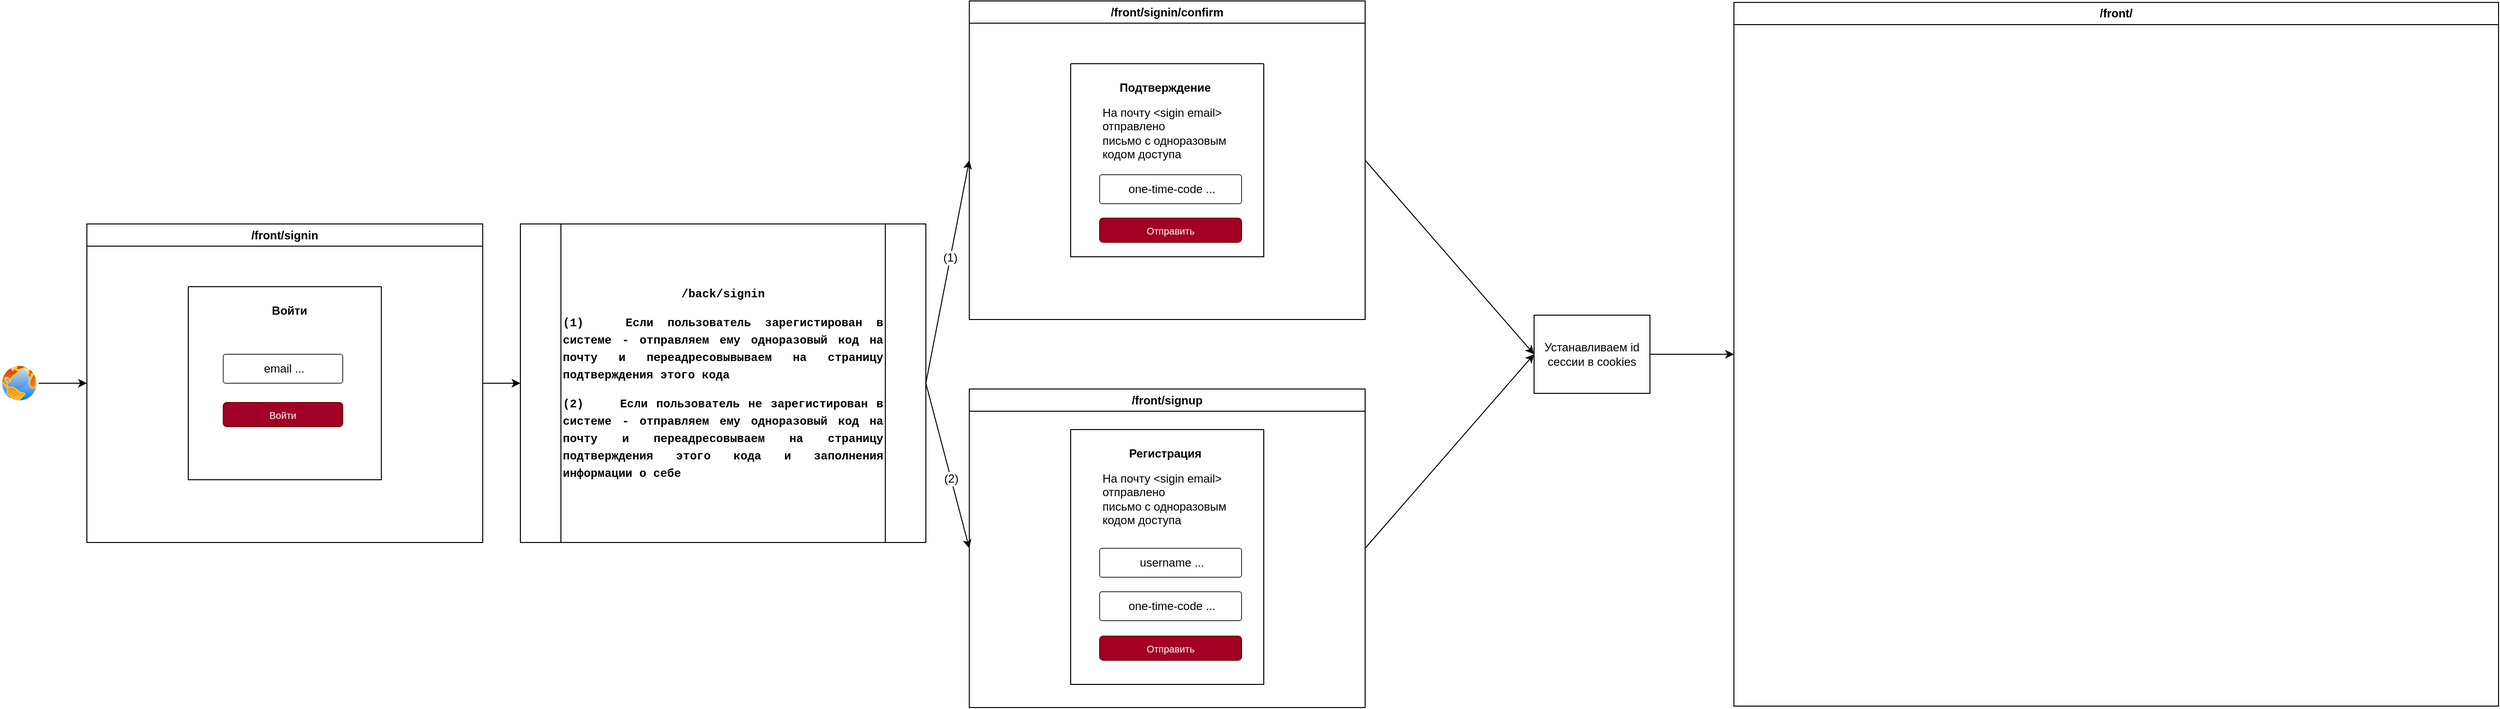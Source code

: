 <mxfile>
    <diagram id="_BOV__6qpsjE46C9OWkt" name="Страница 1">
        <mxGraphModel dx="1205" dy="1436" grid="1" gridSize="3" guides="1" tooltips="1" connect="1" arrows="1" fold="1" page="0" pageScale="1" pageWidth="827" pageHeight="1169" background="#ffffff" math="0" shadow="0">
            <root>
                <mxCell id="0"/>
                <mxCell id="1" parent="0"/>
                <mxCell id="4" style="edgeStyle=none;html=1;entryX=0;entryY=0.5;entryDx=0;entryDy=0;strokeColor=#000000;" edge="1" parent="1" source="2" target="3">
                    <mxGeometry relative="1" as="geometry"/>
                </mxCell>
                <mxCell id="2" value="" style="aspect=fixed;perimeter=ellipsePerimeter;html=1;align=center;shadow=0;dashed=0;spacingTop=3;image;image=img/lib/active_directory/internet_globe.svg;" vertex="1" parent="1">
                    <mxGeometry x="40" y="280" width="40" height="40" as="geometry"/>
                </mxCell>
                <mxCell id="14" style="edgeStyle=none;rounded=1;html=1;exitX=1;exitY=0.5;exitDx=0;exitDy=0;entryX=0;entryY=0.5;entryDx=0;entryDy=0;strokeColor=#000000;fontSize=12;fontColor=#000000;startArrow=none;startFill=0;" edge="1" parent="1" source="3" target="13">
                    <mxGeometry relative="1" as="geometry"/>
                </mxCell>
                <mxCell id="3" value="&lt;font color=&quot;#000000&quot;&gt;/front/signin&lt;/font&gt;" style="swimlane;whiteSpace=wrap;html=1;labelBorderColor=#FFFFFF;strokeColor=#000000;fillColor=#FFFFFF;" vertex="1" parent="1">
                    <mxGeometry x="130" y="135" width="410" height="330" as="geometry"/>
                </mxCell>
                <mxCell id="7" value="" style="swimlane;startSize=0;strokeColor=#000000;" vertex="1" parent="3">
                    <mxGeometry x="105" y="65" width="200" height="200" as="geometry"/>
                </mxCell>
                <mxCell id="8" value="&lt;b&gt;Войти&lt;/b&gt;" style="text;html=1;strokeColor=none;fillColor=none;align=center;verticalAlign=middle;whiteSpace=wrap;rounded=0;fontColor=#000000;" vertex="1" parent="7">
                    <mxGeometry x="40" y="10" width="130" height="30" as="geometry"/>
                </mxCell>
                <mxCell id="9" value="email ..." style="strokeWidth=1;html=1;shadow=0;dashed=0;shape=mxgraph.ios.iTextInput;strokeColor=#444444;buttonText=;fontSize=12;whiteSpace=wrap;align=center;fontColor=#000000;labelBackgroundColor=#FFFFFF;fillColor=#FFFFFF;spacingLeft=3;" vertex="1" parent="7">
                    <mxGeometry x="36.25" y="70" width="123.75" height="30" as="geometry"/>
                </mxCell>
                <mxCell id="10" value="Войти" style="rounded=1;html=1;shadow=0;dashed=0;whiteSpace=wrap;fontSize=10;fillColor=#a20025;align=center;strokeColor=#6F0000;fontColor=#ffffff;labelBackgroundColor=none;" vertex="1" parent="7">
                    <mxGeometry x="36.25" y="120" width="123.75" height="25" as="geometry"/>
                </mxCell>
                <mxCell id="20" style="edgeStyle=none;rounded=1;html=1;exitX=1;exitY=0.5;exitDx=0;exitDy=0;entryX=0;entryY=0.5;entryDx=0;entryDy=0;strokeColor=#000000;fontSize=12;fontColor=#000000;startArrow=none;startFill=0;" edge="1" parent="1" source="13" target="15">
                    <mxGeometry relative="1" as="geometry"/>
                </mxCell>
                <mxCell id="21" value="&lt;span style=&quot;background-color: rgb(255, 255, 255);&quot;&gt;(1)&lt;/span&gt;" style="edgeLabel;html=1;align=center;verticalAlign=middle;resizable=0;points=[];fontSize=12;fontColor=#000000;" vertex="1" connectable="0" parent="20">
                    <mxGeometry x="0.125" y="2" relative="1" as="geometry">
                        <mxPoint x="1" as="offset"/>
                    </mxGeometry>
                </mxCell>
                <mxCell id="31" style="edgeStyle=none;rounded=1;html=1;exitX=1;exitY=0.5;exitDx=0;exitDy=0;entryX=0;entryY=0.5;entryDx=0;entryDy=0;strokeColor=#000000;fontSize=12;fontColor=#000000;startArrow=none;startFill=0;" edge="1" parent="1" source="13" target="25">
                    <mxGeometry relative="1" as="geometry"/>
                </mxCell>
                <mxCell id="32" value="&lt;span style=&quot;background-color: rgb(255, 255, 255);&quot;&gt;(2)&lt;/span&gt;" style="edgeLabel;html=1;align=center;verticalAlign=middle;resizable=0;points=[];fontSize=12;fontColor=#000000;" vertex="1" connectable="0" parent="31">
                    <mxGeometry x="0.157" relative="1" as="geometry">
                        <mxPoint as="offset"/>
                    </mxGeometry>
                </mxCell>
                <mxCell id="13" value="&lt;p style=&quot;font-family: &amp;quot;space mono&amp;quot;, Menlo, Monaco, &amp;quot;Courier New&amp;quot;, monospace; line-height: 18px;&quot;&gt;&lt;span style=&quot;background-color: rgb(255, 255, 255);&quot;&gt;&lt;b&gt;/back/signin&lt;/b&gt;&lt;/span&gt;&lt;/p&gt;&lt;p style=&quot;text-align: justify; font-family: &amp;quot;space mono&amp;quot;, Menlo, Monaco, &amp;quot;Courier New&amp;quot;, monospace; line-height: 18px;&quot;&gt;&lt;span style=&quot;background-color: rgb(255, 255, 255);&quot;&gt;&lt;b&gt;(1)&lt;span style=&quot;white-space: pre;&quot;&gt;&#9;&lt;/span&gt;Если пользователь зарегистирован в системе - отправляем ему одноразовый код на почту и переадресовывываем на страницу подтверждения этого кода&lt;/b&gt;&lt;/span&gt;&lt;/p&gt;&lt;p style=&quot;text-align: justify; font-family: &amp;quot;space mono&amp;quot;, Menlo, Monaco, &amp;quot;Courier New&amp;quot;, monospace; line-height: 18px;&quot;&gt;&lt;span style=&quot;background-color: rgb(255, 255, 255);&quot;&gt;&lt;b&gt;(2)&lt;span style=&quot;white-space: pre;&quot;&gt;&#9;&lt;/span&gt;Если пользователь не зарегистирован в системе - отправляем ему одноразовый код на почту и переадресовываем на страницу подтверждения этого кода и заполнения информации о себе&lt;/b&gt;&lt;/span&gt;&lt;/p&gt;" style="shape=process;whiteSpace=wrap;html=1;backgroundOutline=1;labelBackgroundColor=none;labelBorderColor=#FFFFFF;strokeColor=#000000;fontSize=12;fontColor=#000000;fillColor=#FFFFFF;" vertex="1" parent="1">
                    <mxGeometry x="579" y="135" width="420" height="330" as="geometry"/>
                </mxCell>
                <mxCell id="46" style="edgeStyle=none;rounded=1;html=1;exitX=1;exitY=0.5;exitDx=0;exitDy=0;entryX=0;entryY=0.5;entryDx=0;entryDy=0;strokeColor=#000000;fontSize=12;fontColor=#000000;startArrow=none;startFill=0;" edge="1" parent="1" source="15" target="44">
                    <mxGeometry relative="1" as="geometry"/>
                </mxCell>
                <mxCell id="15" value="&lt;font color=&quot;#000000&quot;&gt;/front/signin/confirm&lt;/font&gt;" style="swimlane;whiteSpace=wrap;html=1;labelBorderColor=#FFFFFF;strokeColor=#000000;fillColor=#FFFFFF;" vertex="1" parent="1">
                    <mxGeometry x="1044" y="-96" width="410" height="330" as="geometry"/>
                </mxCell>
                <mxCell id="16" value="" style="swimlane;startSize=0;strokeColor=#000000;" vertex="1" parent="15">
                    <mxGeometry x="105" y="65" width="200" height="200" as="geometry"/>
                </mxCell>
                <mxCell id="17" value="&lt;b&gt;Подтверждение&lt;/b&gt;" style="text;html=1;strokeColor=none;fillColor=none;align=center;verticalAlign=middle;whiteSpace=wrap;rounded=0;fontColor=#000000;" vertex="1" parent="16">
                    <mxGeometry x="33.13" y="10" width="130" height="30" as="geometry"/>
                </mxCell>
                <mxCell id="18" value="one-time-code ..." style="strokeWidth=1;html=1;shadow=0;dashed=0;shape=mxgraph.ios.iTextInput;strokeColor=#444444;buttonText=;fontSize=12;whiteSpace=wrap;align=center;fontColor=#000000;labelBackgroundColor=#FFFFFF;fillColor=#FFFFFF;spacingLeft=3;" vertex="1" parent="16">
                    <mxGeometry x="30" y="115" width="147" height="30" as="geometry"/>
                </mxCell>
                <mxCell id="19" value="Отправить" style="rounded=1;html=1;shadow=0;dashed=0;whiteSpace=wrap;fontSize=10;fillColor=#a20025;align=center;strokeColor=#6F0000;fontColor=#ffffff;labelBackgroundColor=none;" vertex="1" parent="16">
                    <mxGeometry x="30" y="160" width="147" height="25" as="geometry"/>
                </mxCell>
                <mxCell id="24" value="&lt;font style=&quot;background-color: rgb(255, 255, 255);&quot;&gt;На почту &amp;lt;sigin email&amp;gt; отправлено&lt;br style=&quot;&quot;&gt;письмо с одноразовым кодом доступа&lt;/font&gt;" style="text;html=1;strokeColor=none;fillColor=none;align=left;verticalAlign=middle;whiteSpace=wrap;rounded=0;labelBackgroundColor=#FFFFFF;labelBorderColor=#FFFFFF;fontSize=12;fontColor=#000000;" vertex="1" parent="16">
                    <mxGeometry x="30" y="43" width="146.87" height="58" as="geometry"/>
                </mxCell>
                <mxCell id="47" style="edgeStyle=none;rounded=1;html=1;exitX=1;exitY=0.5;exitDx=0;exitDy=0;entryX=0;entryY=0.5;entryDx=0;entryDy=0;strokeColor=#000000;fontSize=12;fontColor=#000000;startArrow=none;startFill=0;" edge="1" parent="1" source="25" target="44">
                    <mxGeometry relative="1" as="geometry"/>
                </mxCell>
                <mxCell id="25" value="&lt;font color=&quot;#000000&quot;&gt;/front/signup&lt;/font&gt;" style="swimlane;whiteSpace=wrap;html=1;labelBorderColor=#FFFFFF;strokeColor=#000000;fillColor=#FFFFFF;" vertex="1" parent="1">
                    <mxGeometry x="1044" y="306" width="410" height="330" as="geometry"/>
                </mxCell>
                <mxCell id="26" value="" style="swimlane;startSize=0;strokeColor=#000000;" vertex="1" parent="25">
                    <mxGeometry x="105" y="42" width="200" height="264" as="geometry"/>
                </mxCell>
                <mxCell id="27" value="&lt;b&gt;Регистрация&lt;/b&gt;" style="text;html=1;strokeColor=none;fillColor=none;align=center;verticalAlign=middle;whiteSpace=wrap;rounded=0;fontColor=#000000;" vertex="1" parent="26">
                    <mxGeometry x="33.13" y="10" width="130" height="30" as="geometry"/>
                </mxCell>
                <mxCell id="28" value="one-time-code ..." style="strokeWidth=1;html=1;shadow=0;dashed=0;shape=mxgraph.ios.iTextInput;strokeColor=#444444;buttonText=;fontSize=12;whiteSpace=wrap;align=center;fontColor=#000000;labelBackgroundColor=#FFFFFF;fillColor=#FFFFFF;spacingLeft=3;" vertex="1" parent="26">
                    <mxGeometry x="30" y="168" width="147" height="30" as="geometry"/>
                </mxCell>
                <mxCell id="29" value="Отправить" style="rounded=1;html=1;shadow=0;dashed=0;whiteSpace=wrap;fontSize=10;fillColor=#a20025;align=center;strokeColor=#6F0000;fontColor=#ffffff;labelBackgroundColor=none;" vertex="1" parent="26">
                    <mxGeometry x="30" y="214" width="147" height="25" as="geometry"/>
                </mxCell>
                <mxCell id="30" value="&lt;font style=&quot;background-color: rgb(255, 255, 255);&quot;&gt;На почту &amp;lt;sigin email&amp;gt; отправлено&lt;br style=&quot;&quot;&gt;письмо с одноразовым кодом доступа&lt;/font&gt;" style="text;html=1;strokeColor=none;fillColor=none;align=left;verticalAlign=middle;whiteSpace=wrap;rounded=0;labelBackgroundColor=#FFFFFF;labelBorderColor=#FFFFFF;fontSize=12;fontColor=#000000;" vertex="1" parent="26">
                    <mxGeometry x="30" y="43" width="146.87" height="58" as="geometry"/>
                </mxCell>
                <mxCell id="39" value="username ..." style="strokeWidth=1;html=1;shadow=0;dashed=0;shape=mxgraph.ios.iTextInput;strokeColor=#444444;buttonText=;fontSize=12;whiteSpace=wrap;align=center;fontColor=#000000;labelBackgroundColor=#FFFFFF;fillColor=#FFFFFF;spacingLeft=3;" vertex="1" parent="26">
                    <mxGeometry x="30" y="123" width="147" height="30" as="geometry"/>
                </mxCell>
                <mxCell id="41" value="/front/" style="swimlane;whiteSpace=wrap;html=1;labelBackgroundColor=#FFFFFF;labelBorderColor=#FFFFFF;strokeColor=#000000;fontSize=12;fontColor=#000000;fillColor=#FFFFFF;" vertex="1" parent="1">
                    <mxGeometry x="1836" y="-94.5" width="792" height="729" as="geometry"/>
                </mxCell>
                <mxCell id="48" style="edgeStyle=none;rounded=1;html=1;exitX=1;exitY=0.5;exitDx=0;exitDy=0;entryX=0;entryY=0.5;entryDx=0;entryDy=0;strokeColor=#000000;fontSize=12;fontColor=#000000;startArrow=none;startFill=0;" edge="1" parent="1" source="44" target="41">
                    <mxGeometry relative="1" as="geometry"/>
                </mxCell>
                <mxCell id="44" value="Устанавливаем id сессии в cookies" style="text;html=1;strokeColor=#000000;fillColor=none;align=center;verticalAlign=middle;whiteSpace=wrap;rounded=0;labelBackgroundColor=#FFFFFF;labelBorderColor=#FFFFFF;fontSize=12;fontColor=#000000;" vertex="1" parent="1">
                    <mxGeometry x="1629" y="229.5" width="120" height="81" as="geometry"/>
                </mxCell>
            </root>
        </mxGraphModel>
    </diagram>
</mxfile>